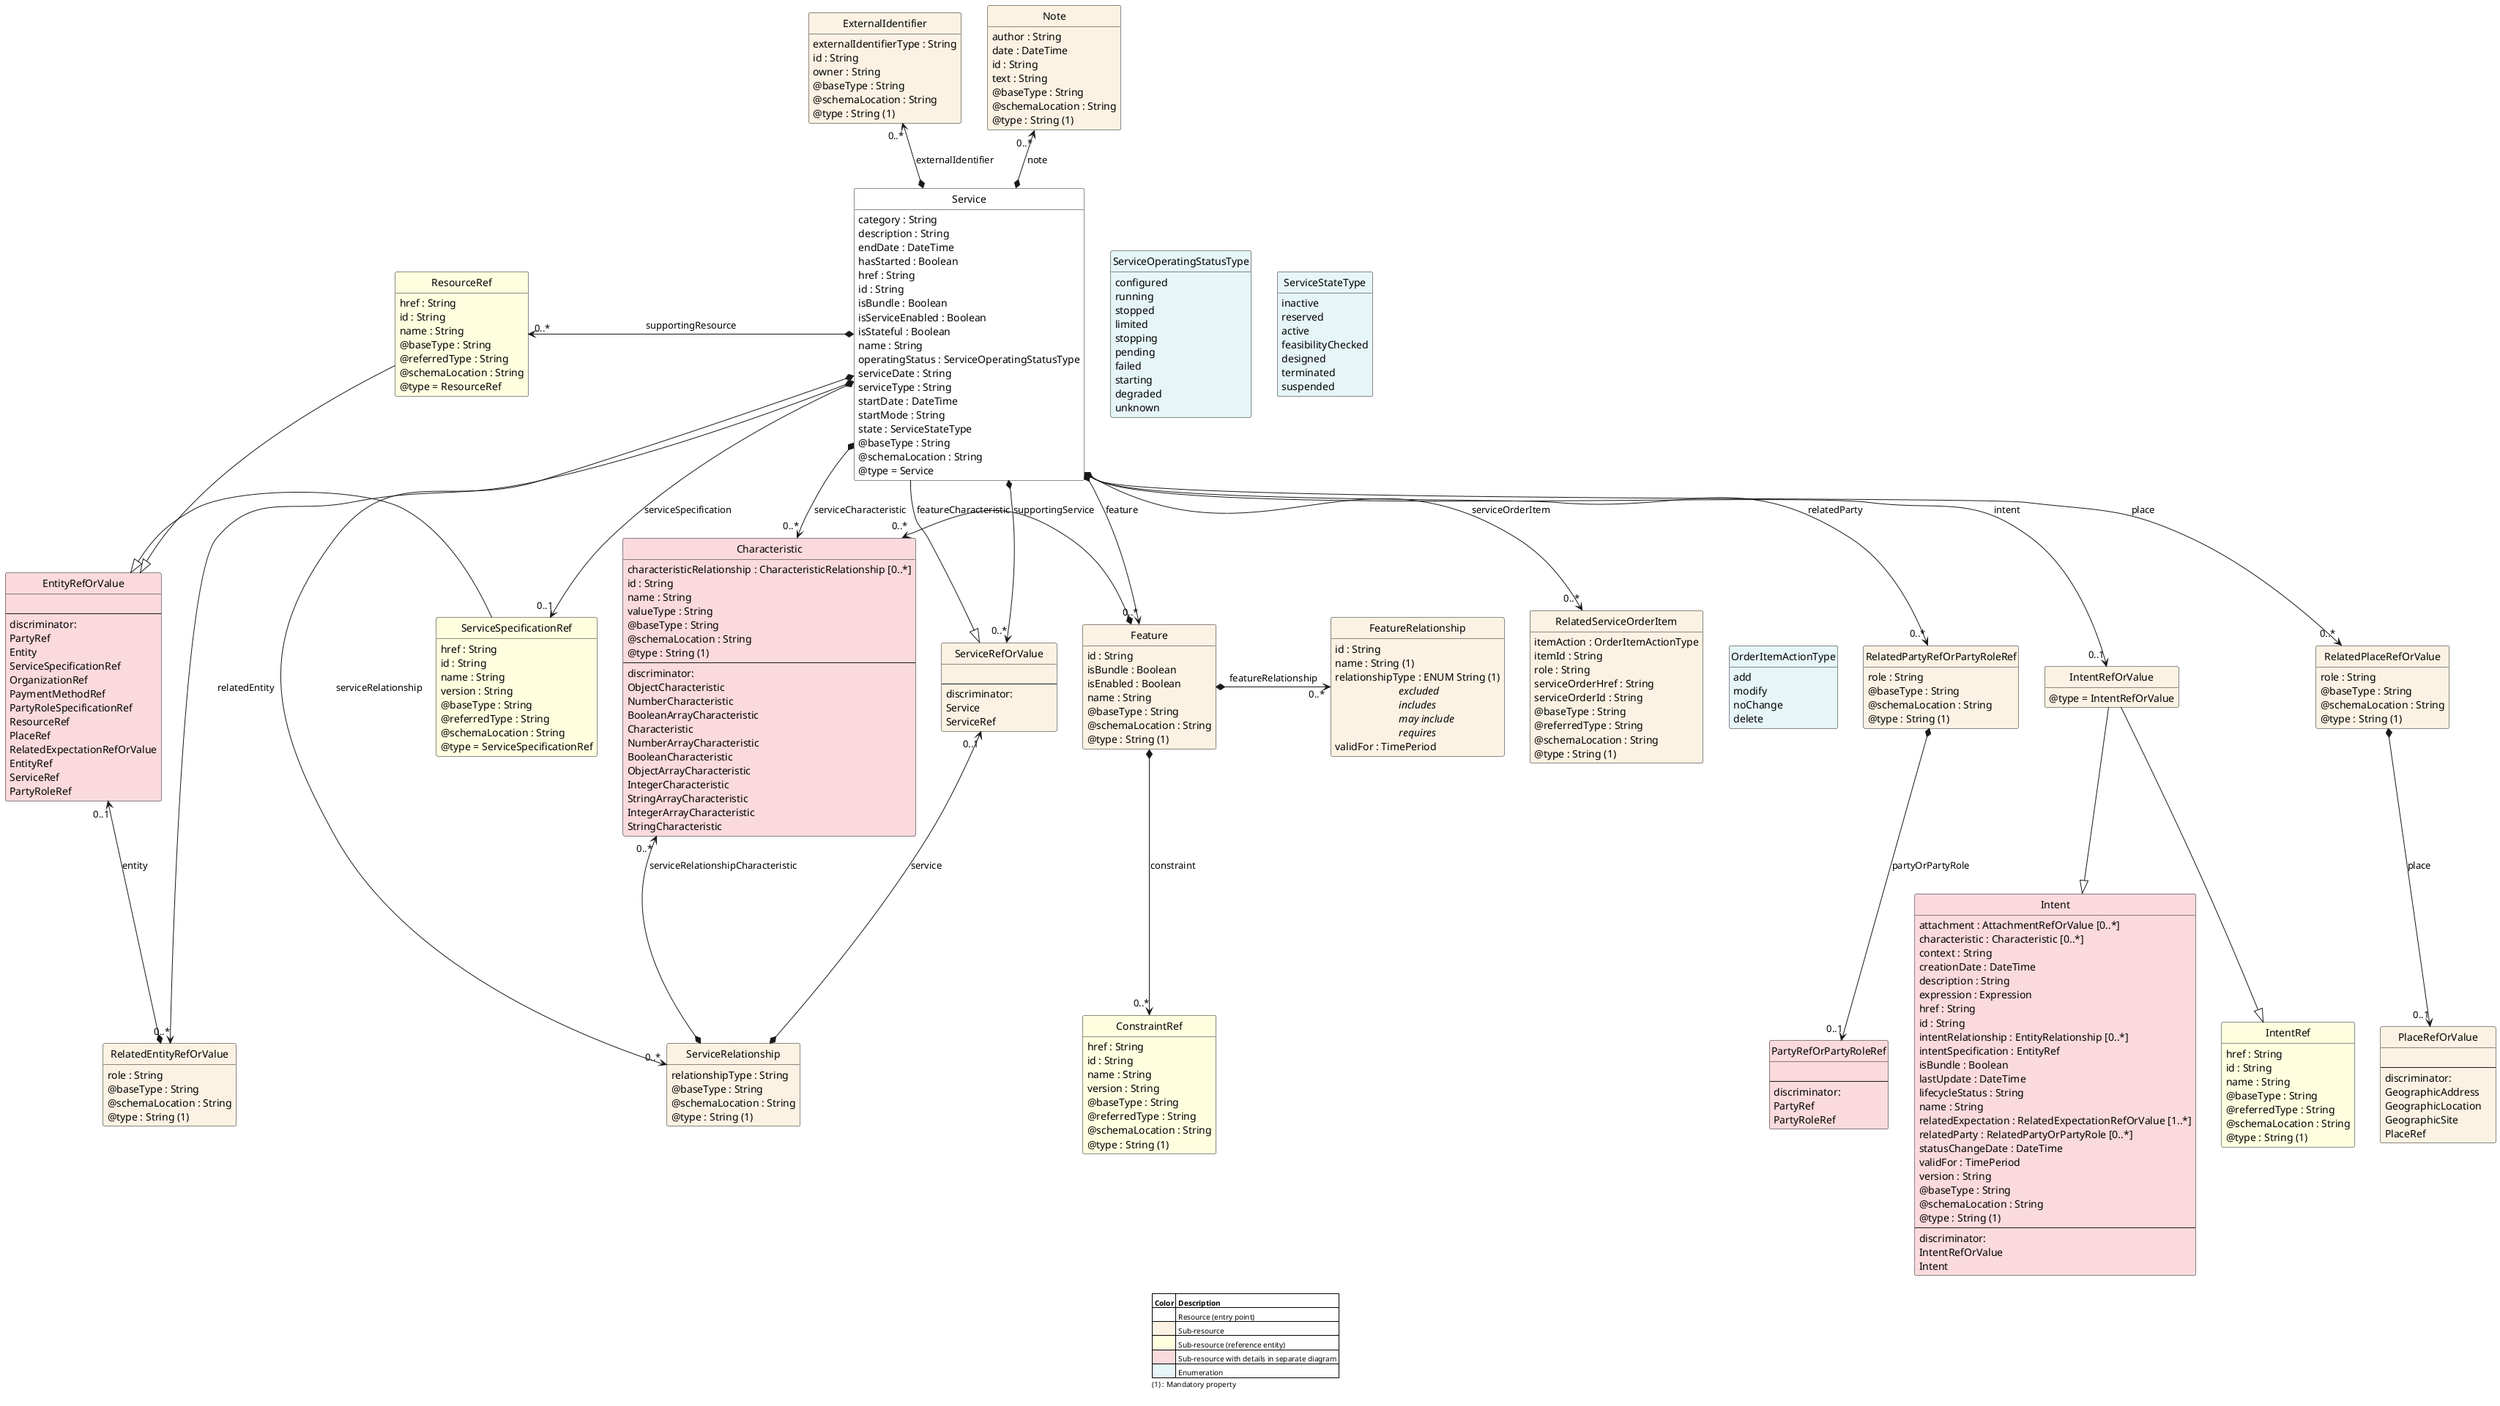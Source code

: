 @startuml
'
' Resource:  Service
' Source:    TMF638-Service_Inventory_Management-v5.0.0.oas.yaml
'
hide circle
hide methods
hide stereotype
show <<Enumeration>> stereotype
skinparam class {
   BorderColor<<Extension>> blue
   FontColor<<Extension>> blue
   backgroundColor<<Enumeration>> #E6F5F7
   backgroundColor<<Ref>> #FFFFE0
   backgroundColor<<Pivot>> #FFFFFFF
   backgroundColor<<Resource>> #FCF2E3
   backgroundColor<<SubResource>> #FFFFFFF
   backgroundColor<<SubResourceReference>> #FADADD
   backgroundColor<<DiscriminatorNode>> #F2F3F5
}

skinparam legend {
   borderRoundCorner 0
   borderColor red
   backgroundColor white
}

class "Service"  <<Pivot>> {
    category : String
    description : String
    endDate : DateTime
    hasStarted : Boolean
    href : String
    id : String
    isBundle : Boolean
    isServiceEnabled : Boolean
    isStateful : Boolean
    name : String
    operatingStatus : ServiceOperatingStatusType
    serviceDate : String
    serviceType : String
    startDate : DateTime
    startMode : String
    state : ServiceStateType
    @baseType : String
    @schemaLocation : String
    @type = Service
}

class ServiceOperatingStatusType <<Enumeration>> {
    configured
    running
    stopped
    limited
    stopping
    pending
    failed
    starting
    degraded
    unknown
}

class ServiceStateType <<Enumeration>> {
    inactive
    reserved
    active
    feasibilityChecked
    designed
    terminated
    suspended
}

class "IntentRef"  <<Ref>> {
    href : String
    id : String
    name : String
    @baseType : String
    @referredType : String
    @schemaLocation : String
    {field}@type : String (1)
}

class "ServiceSpecificationRef"  <<Ref>> {
    href : String
    id : String
    name : String
    version : String
    @baseType : String
    @referredType : String
    @schemaLocation : String
    @type = ServiceSpecificationRef
}

class "ExternalIdentifier" <<Resource>> {
    externalIdentifierType : String
    id : String
    owner : String
    @baseType : String
    @schemaLocation : String
    {field}@type : String (1)
}

class "Characteristic"  <<SubResourceReference>> {
    characteristicRelationship : CharacteristicRelationship [0..*]
    id : String
    name : String
    valueType : String
    @baseType : String
    @schemaLocation : String
    {field}@type : String (1)
    --
    discriminator:
    ObjectCharacteristic
    NumberCharacteristic
    BooleanArrayCharacteristic
    Characteristic
    NumberArrayCharacteristic
    BooleanCharacteristic
    ObjectArrayCharacteristic
    IntegerCharacteristic
    StringArrayCharacteristic
    IntegerArrayCharacteristic
    StringCharacteristic
}

class "ServiceRefOrValue" <<Resource>> {
    {field}//                                        //
    --
    discriminator:
    Service
    ServiceRef
}

class "RelatedServiceOrderItem" <<Resource>> {
    itemAction : OrderItemActionType
    itemId : String
    role : String
    serviceOrderHref : String
    serviceOrderId : String
    @baseType : String
    @referredType : String
    @schemaLocation : String
    {field}@type : String (1)
}

class OrderItemActionType <<Enumeration>> {
    add
    modify
    noChange
    delete
}

class "RelatedPartyRefOrPartyRoleRef" <<Resource>> {
    role : String
    @baseType : String
    @schemaLocation : String
    {field}@type : String (1)
}

class "FeatureRelationship" <<Resource>> {
    id : String
    {field}name : String (1)
    {field}relationshipType : ENUM String (1)
{field} //                        excluded//
{field} //                        includes//
{field} //                        may include//
{field} //                        requires//
    validFor : TimePeriod
}

class "Intent"  <<SubResourceReference>> {
    attachment : AttachmentRefOrValue [0..*]
    characteristic : Characteristic [0..*]
    context : String
    creationDate : DateTime
    description : String
    expression : Expression
    href : String
    id : String
    intentRelationship : EntityRelationship [0..*]
    intentSpecification : EntityRef
    isBundle : Boolean
    lastUpdate : DateTime
    lifecycleStatus : String
    name : String
    relatedExpectation : RelatedExpectationRefOrValue [1..*]
    relatedParty : RelatedPartyOrPartyRole [0..*]
    statusChangeDate : DateTime
    validFor : TimePeriod
    version : String
    @baseType : String
    @schemaLocation : String
    {field}@type : String (1)
    --
    discriminator:
    IntentRefOrValue
    Intent
}

class "RelatedEntityRefOrValue" <<Resource>> {
    role : String
    @baseType : String
    @schemaLocation : String
    {field}@type : String (1)
}

class "Feature" <<Resource>> {
    id : String
    isBundle : Boolean
    isEnabled : Boolean
    name : String
    @baseType : String
    @schemaLocation : String
    {field}@type : String (1)
}

class "PlaceRefOrValue" <<Resource>> {
    {field}//                                        //
    --
    discriminator:
    GeographicAddress
    GeographicLocation
    GeographicSite
    PlaceRef
}

class "IntentRefOrValue" <<Resource>> {
    @type = IntentRefOrValue
}

class "Note" <<Resource>> {
    author : String
    date : DateTime
    id : String
    text : String
    @baseType : String
    @schemaLocation : String
    {field}@type : String (1)
}

class "EntityRefOrValue"  <<SubResourceReference>> {
    {field}//                                        //
    --
    discriminator:
    PartyRef
    Entity
    ServiceSpecificationRef
    OrganizationRef
    PaymentMethodRef
    PartyRoleSpecificationRef
    ResourceRef
    PlaceRef
    RelatedExpectationRefOrValue
    EntityRef
    ServiceRef
    PartyRoleRef
}

class "RelatedPlaceRefOrValue" <<Resource>> {
    role : String
    @baseType : String
    @schemaLocation : String
    {field}@type : String (1)
}

class "PartyRefOrPartyRoleRef"  <<SubResourceReference>> {
    {field}//                                        //
    --
    discriminator:
    PartyRef
    PartyRoleRef
}

class "ResourceRef"  <<Ref>> {
    href : String
    id : String
    name : String
    @baseType : String
    @referredType : String
    @schemaLocation : String
    @type = ResourceRef
}

class "ServiceRelationship" <<Resource>> {
    relationshipType : String
    @baseType : String
    @schemaLocation : String
    {field}@type : String (1)
}

class "ConstraintRef"  <<Ref>> {
    href : String
    id : String
    name : String
    version : String
    @baseType : String
    @referredType : String
    @schemaLocation : String
    {field}@type : String (1)
}

"Service" *-left-> "0..*" "ResourceRef" : "supportingResource"

"ResourceRef" --|> "EntityRefOrValue"

"ServiceSpecificationRef" -left-|> "EntityRefOrValue"

"Service" *-->  "0..1" "ServiceSpecificationRef" : "serviceSpecification"

"Service" --|> "ServiceRefOrValue"

"Service" *-->  "0..*" "ServiceRefOrValue" : "supportingService"

"ServiceRefOrValue" "0..1" <--* "ServiceRelationship" : "service"

"ServiceRelationship" *-left-> "0..*" "Characteristic" : "serviceRelationshipCharacteristic"

"Service" *-->  "0..*" "Characteristic" : "serviceCharacteristic"

"EntityRefOrValue" "0..1" <--* "RelatedEntityRefOrValue" : "entity"

"Service" *-->  "0..*" "RelatedEntityRefOrValue" : "relatedEntity"

"Feature" *-left-> "0..*" "Characteristic" : "featureCharacteristic"

"ServiceRelationship" -right[hidden]-> "Characteristic"

"Service" *-->  "0..*" "Feature" : "feature"

"Service" *-->  "0..*" "ServiceRelationship" : "serviceRelationship"

"Service" -right[hidden]-> "ServiceOperatingStatusType"

"ServiceOperatingStatusType" -right[hidden]- "ServiceStateType"

"Service" *-->  "0..1" "IntentRefOrValue" : "intent"

"Service" *-->  "0..*" "RelatedServiceOrderItem" : "serviceOrderItem"

"Service" *-->  "0..*" "RelatedPartyRefOrPartyRoleRef" : "relatedParty"

"Service" *-->  "0..*" "RelatedPlaceRefOrValue" : "place"

"RelatedServiceOrderItem" -right[hidden]-> "OrderItemActionType"

"ExternalIdentifier" "0..*" <--* "Service" : "externalIdentifier"

"Note" "0..*" <--* "Service" : "note"

"RelatedPartyRefOrPartyRoleRef" *-->  "0..1" "PartyRefOrPartyRoleRef" : "partyOrPartyRole"

"RelatedPlaceRefOrValue" *-->  "0..1" "PlaceRefOrValue" : "place"

"IntentRefOrValue" --|> "IntentRef"

"IntentRefOrValue" --|> "Intent"

"Feature" *-right-> "0..*" "FeatureRelationship" : "featureRelationship"

"Feature" *-->  "0..*" "ConstraintRef" : "constraint"




skinparam legendBackgroundColor #transparent
skinparam legendBorderColor #transparent

legend
   |= <size:10>Color |= <size:10>Description |
   | <#FFFFFFF> | <size:10>Resource (entry point) |
   | <#FCF2E3> | <size:10>Sub-resource |
   | <#FFFFE0> | <size:10>Sub-resource (reference entity) |
   | <#FADADD> | <size:10>Sub-resource with details in separate diagram |
   | <#E6F5F7> | <size:10>Enumeration |
 <size:10>(1) : Mandatory property
endlegend

@enduml